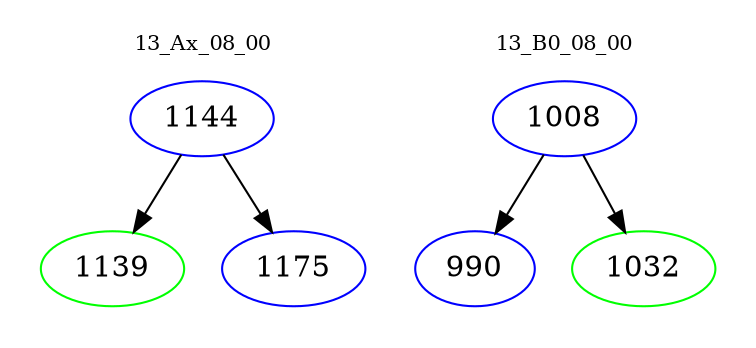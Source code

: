 digraph{
subgraph cluster_0 {
color = white
label = "13_Ax_08_00";
fontsize=10;
T0_1144 [label="1144", color="blue"]
T0_1144 -> T0_1139 [color="black"]
T0_1139 [label="1139", color="green"]
T0_1144 -> T0_1175 [color="black"]
T0_1175 [label="1175", color="blue"]
}
subgraph cluster_1 {
color = white
label = "13_B0_08_00";
fontsize=10;
T1_1008 [label="1008", color="blue"]
T1_1008 -> T1_990 [color="black"]
T1_990 [label="990", color="blue"]
T1_1008 -> T1_1032 [color="black"]
T1_1032 [label="1032", color="green"]
}
}
